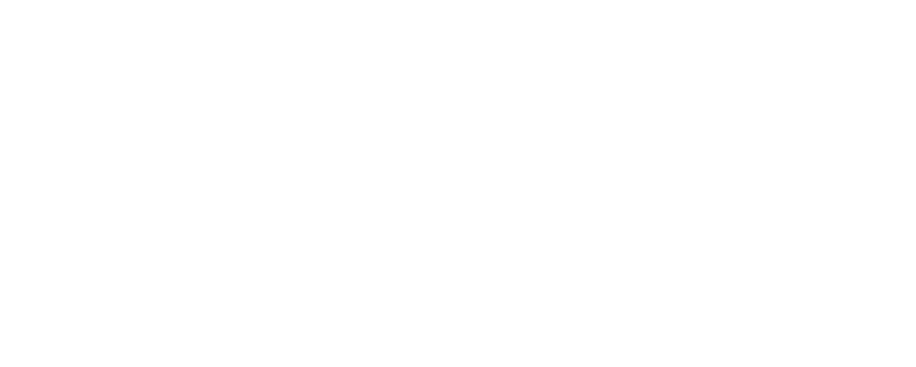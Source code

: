 digraph dependencygraph {
    bgcolor=transparent;

    center=1;
    node [shape=box, style=rounded, color=white, fontcolor=white, height=0.45, fontsize=18, fontname=Helvetica];
    edge [color=white];

    Application -> Mantle;
    Application -> Squirrel -> Mantle;
    Application -> OctoKit -> ReactiveCocoa;
    Application -> ReactiveCocoa;
    Application -> ReactiveViewModel -> ReactiveCocoa;
    OctoKit -> Mantle;
    Squirrel -> ReactiveCocoa;
}
